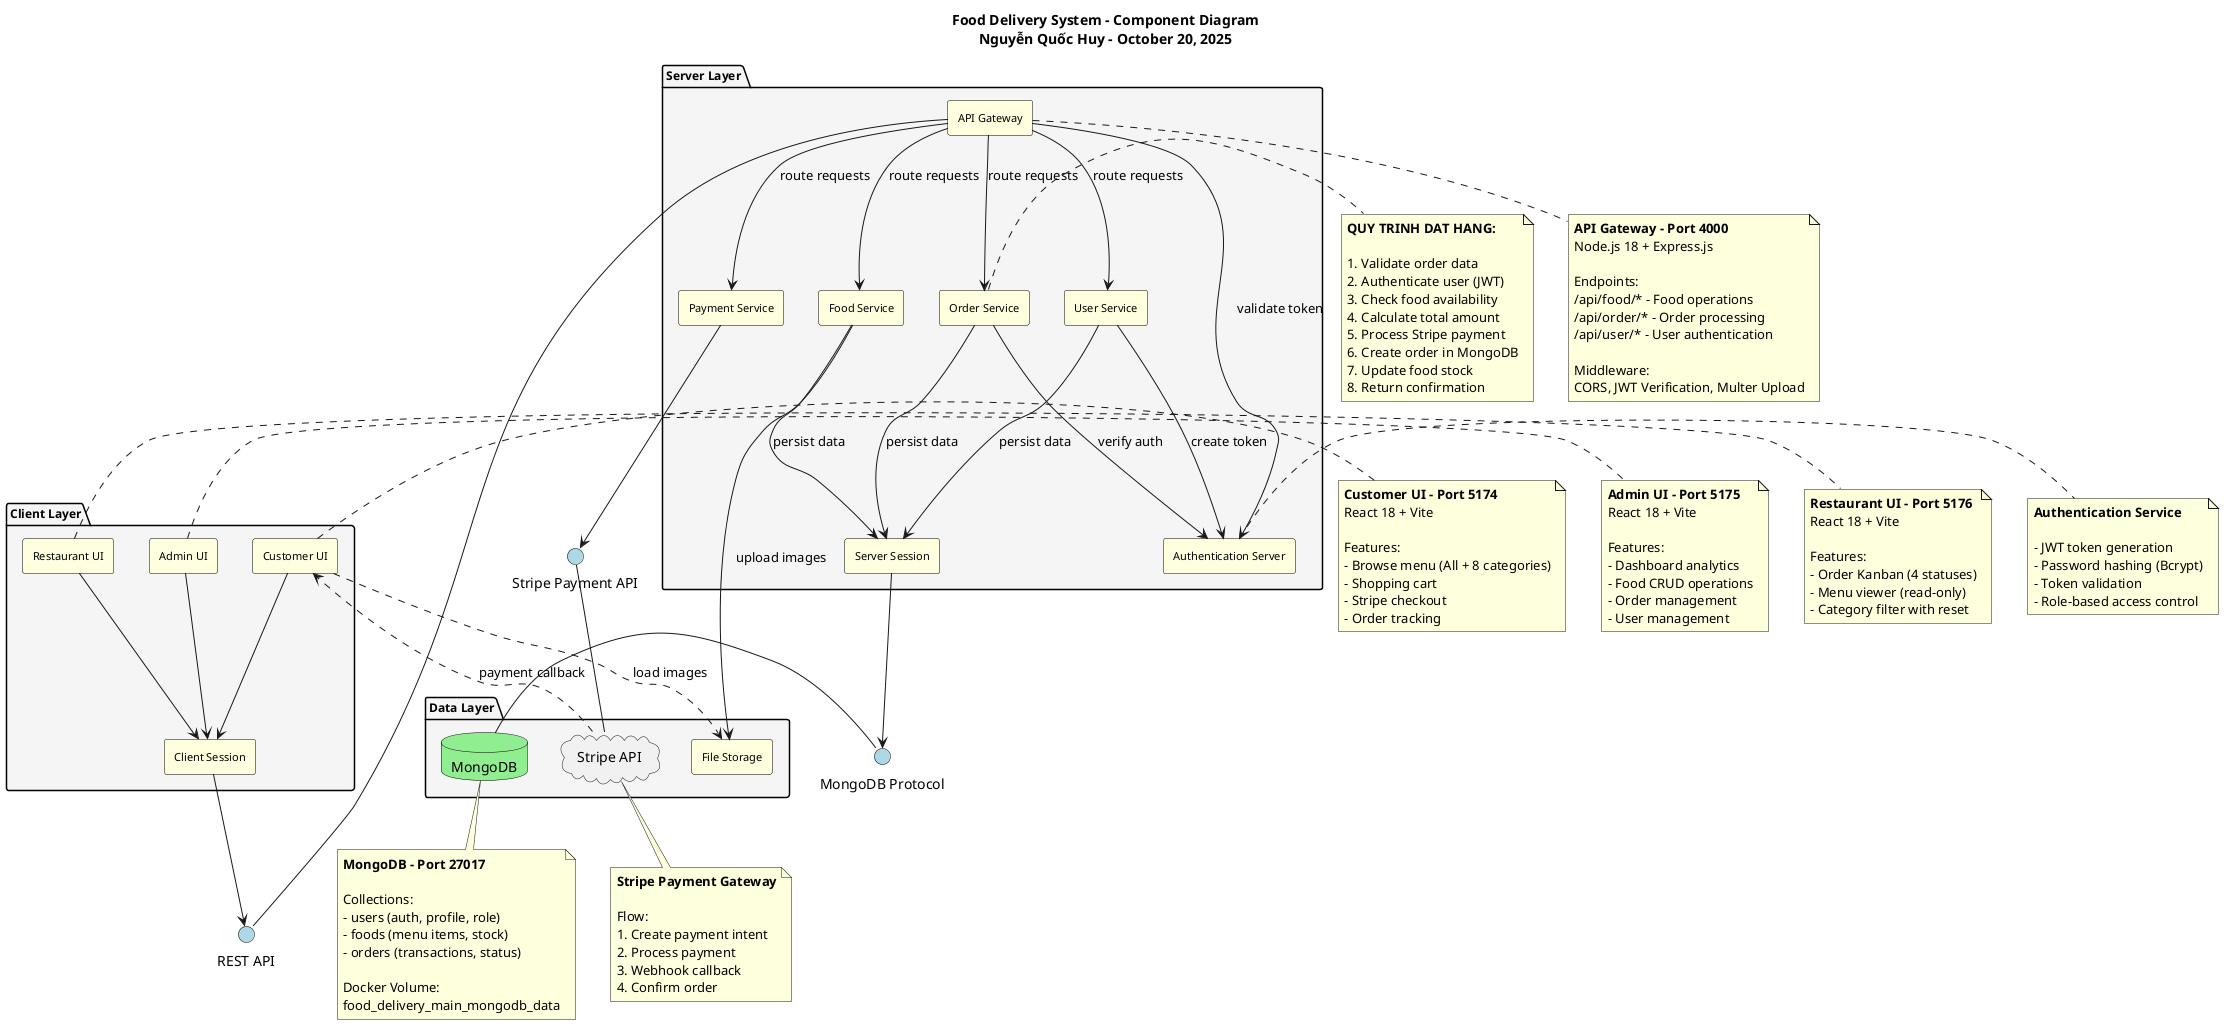 @startuml Food_Delivery_Component_Diagram

title Food Delivery System - Component Diagram\nNguyễn Quốc Huy - October 20, 2025

' ============================================
' STYLE CONFIGURATION
' ============================================
skinparam componentStyle rectangle
skinparam component {
    BackgroundColor LightYellow
    BorderColor Black
    FontSize 11
}

skinparam interface {
    BackgroundColor LightBlue
    BorderColor Black
}

skinparam package {
    BackgroundColor WhiteSmoke
    BorderColor Black
    FontSize 12
}

skinparam database {
    BackgroundColor LightGreen
    BorderColor Black
}

' ============================================
' CLIENT COMPONENTS - React 18 + Vite
' ============================================
package "Client Layer" {
    [Customer UI] as CustomerUI
    [Admin UI] as AdminUI
    [Restaurant UI] as RestaurantUI
    [Client Session] as Session
}

' ============================================
' SERVER COMPONENTS - Node.js + Express
' ============================================
package "Server Layer" {
    [API Gateway] as Gateway
    [Authentication Server] as AuthServer
    [Order Service] as OrderService
    [Food Service] as FoodService
    [User Service] as UserService
    [Server Session] as ServerSession
    [Payment Service] as PaymentService
}

' ============================================
' DATA & EXTERNAL SERVICES
' ============================================
package "Data Layer" {
    database MongoDB
    [File Storage] as FileStorage
    cloud "Stripe API" as StripeAPI
}

' ============================================
' INTERFACES
' ============================================
interface "REST API" as RestAPI
interface "MongoDB Protocol" as MongoProtocol
interface "Stripe Payment API" as StripeInterface

' ============================================
' CONNECTIONS
' ============================================

' Client Layer Connections
CustomerUI --> Session
AdminUI --> Session
RestaurantUI --> Session

' Client to Server via REST API
Session --> RestAPI
RestAPI -- Gateway

' Gateway to Services
Gateway --> OrderService : route requests
Gateway --> FoodService : route requests
Gateway --> UserService : route requests
Gateway --> PaymentService : route requests

' Authentication Flow
Gateway --> AuthServer : validate token
UserService --> AuthServer : create token
OrderService --> AuthServer : verify auth

' Services to Database
OrderService --> ServerSession : persist data
FoodService --> ServerSession : persist data
UserService --> ServerSession : persist data

' Database Connection
ServerSession --> MongoProtocol
MongoProtocol -- MongoDB

' Payment Integration
PaymentService --> StripeInterface
StripeInterface -- StripeAPI

' File Operations
FoodService --> FileStorage : upload images
CustomerUI ..> FileStorage : load images

' Webhook Callback
StripeAPI ..> CustomerUI : payment callback

' ============================================
' NOTES - GIẢI THÍCH CHI TIẾT
' ============================================
note right of CustomerUI
  **Customer UI - Port 5174**
  React 18 + Vite
  
  Features:
  - Browse menu (All + 8 categories)
  - Shopping cart
  - Stripe checkout
  - Order tracking
end note

note right of AdminUI
  **Admin UI - Port 5175**
  React 18 + Vite
  
  Features:
  - Dashboard analytics
  - Food CRUD operations
  - Order management
  - User management
end note

note right of RestaurantUI
  **Restaurant UI - Port 5176**
  React 18 + Vite
  
  Features:
  - Order Kanban (4 statuses)
  - Menu viewer (read-only)
  - Category filter with reset
end note

note bottom of Gateway
  **API Gateway - Port 4000**
  Node.js 18 + Express.js
  
  Endpoints:
  /api/food/* - Food operations
  /api/order/* - Order processing
  /api/user/* - User authentication
  
  Middleware:
  CORS, JWT Verification, Multer Upload
end note

note right of OrderService
  **QUY TRINH DAT HANG:**
  
  1. Validate order data
  2. Authenticate user (JWT)
  3. Check food availability
  4. Calculate total amount
  5. Process Stripe payment
  6. Create order in MongoDB
  7. Update food stock
  8. Return confirmation
end note

note right of AuthServer
  **Authentication Service**
  
  - JWT token generation
  - Password hashing (Bcrypt)
  - Token validation
  - Role-based access control
end note

note bottom of MongoDB
  **MongoDB - Port 27017**
  
  Collections:
  - users (auth, profile, role)
  - foods (menu items, stock)
  - orders (transactions, status)
  
  Docker Volume:
  food_delivery_main_mongodb_data
end note

note bottom of StripeAPI
  **Stripe Payment Gateway**
  
  Flow:
  1. Create payment intent
  2. Process payment
  3. Webhook callback
  4. Confirm order
end note

@enduml
